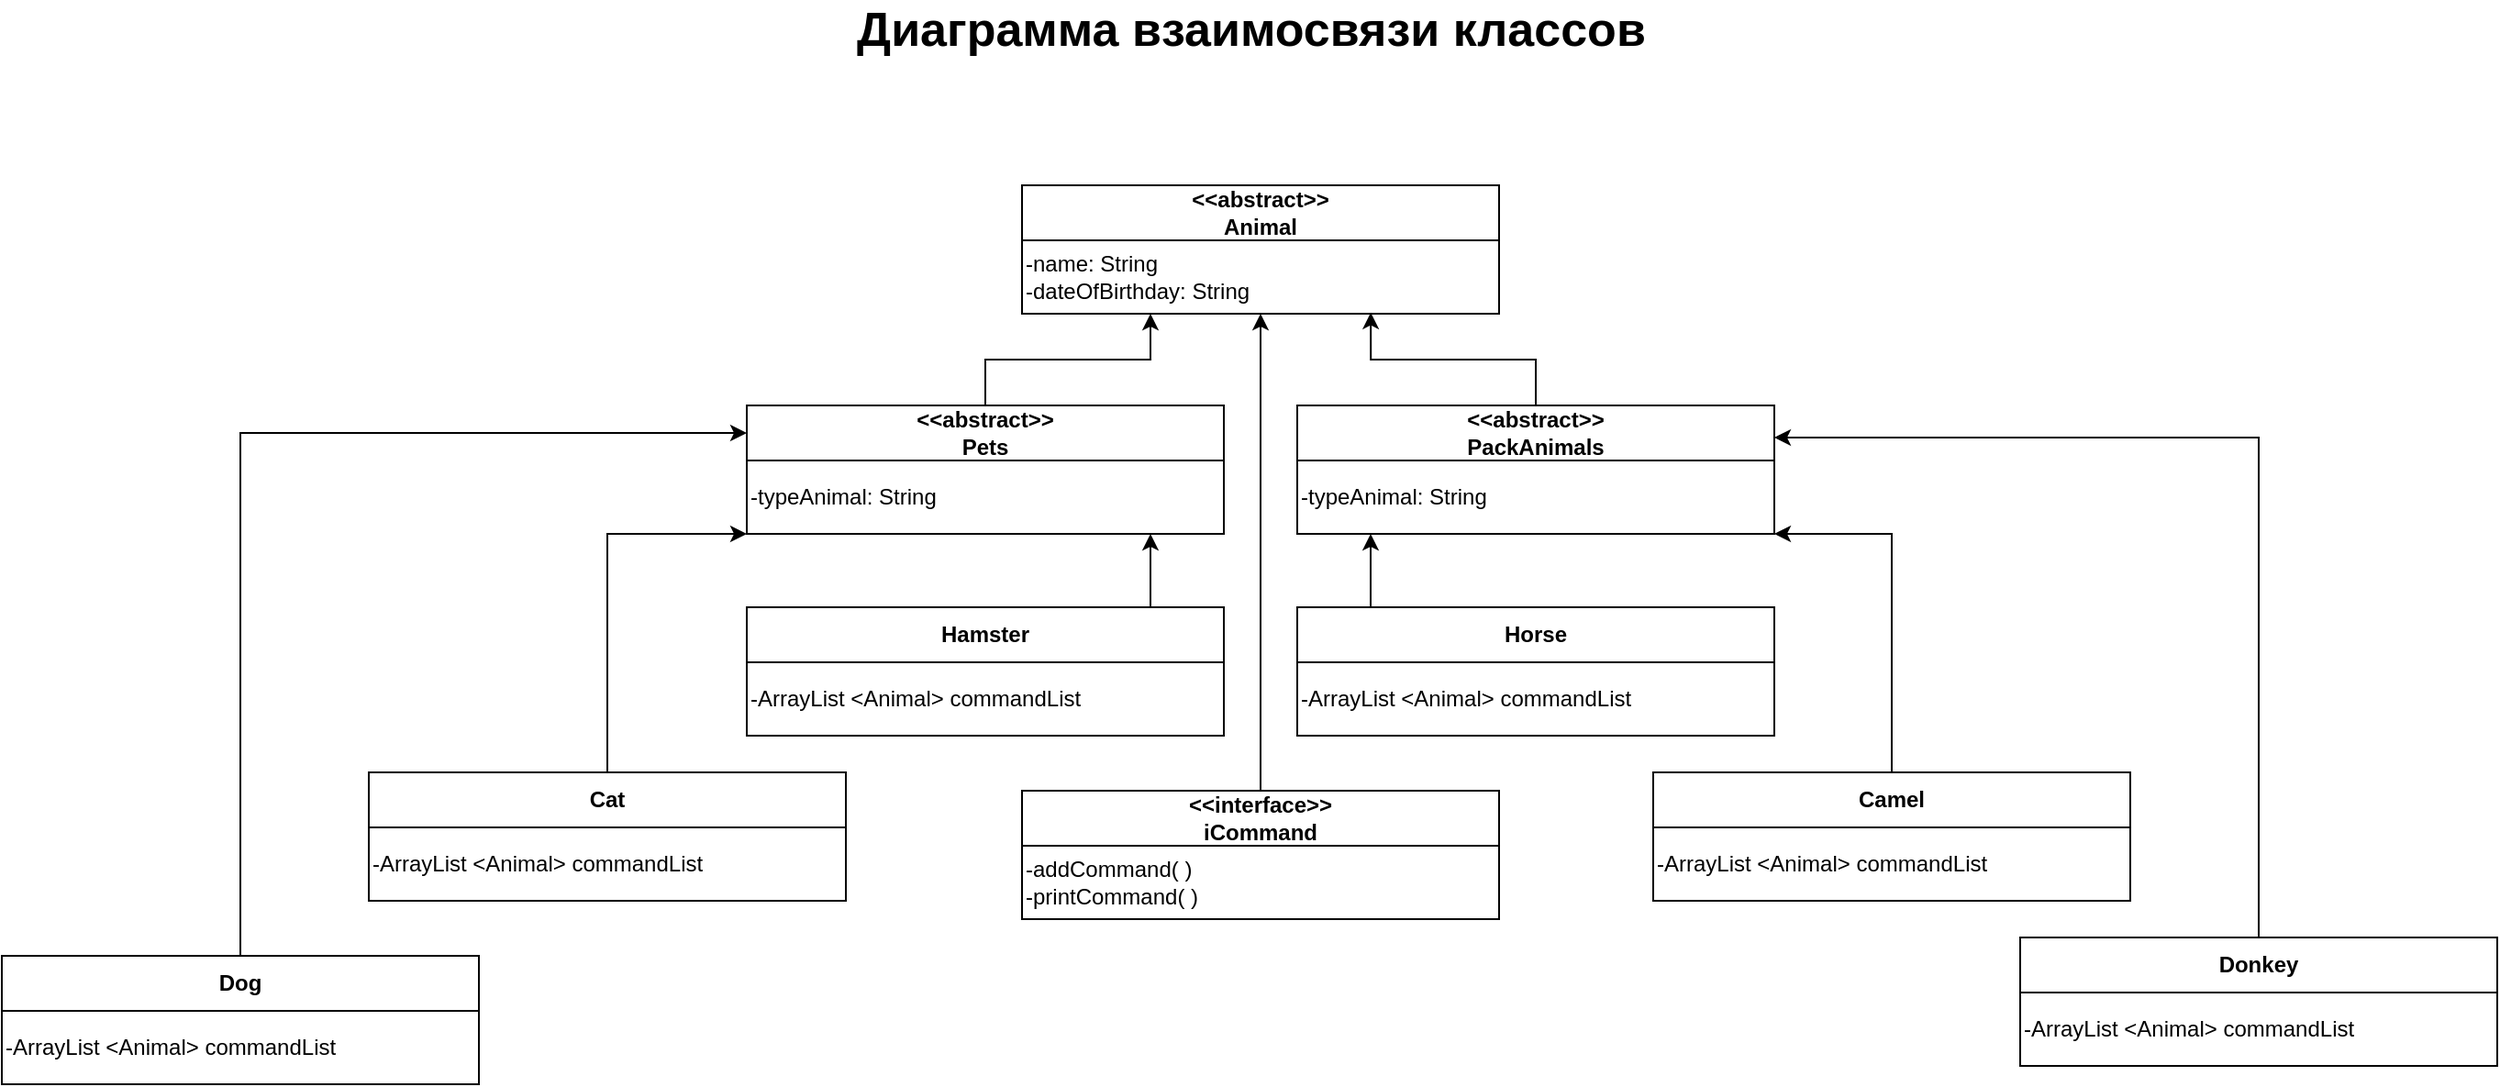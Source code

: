 <mxfile version="22.1.15" type="device">
  <diagram name="Страница — 1" id="sUkKgL4VfSJfOsGoWaHb">
    <mxGraphModel dx="3625" dy="1119" grid="1" gridSize="10" guides="1" tooltips="1" connect="1" arrows="1" fold="1" page="1" pageScale="1" pageWidth="1654" pageHeight="1169" math="0" shadow="0">
      <root>
        <mxCell id="0" />
        <mxCell id="1" parent="0" />
        <mxCell id="WmRCu12ZmaSvod7fWJUa-1" value="&lt;b&gt;&amp;lt;&amp;lt;abstract&amp;gt;&amp;gt;&lt;br&gt;Animal&lt;/b&gt;" style="rounded=0;whiteSpace=wrap;html=1;" parent="1" vertex="1">
          <mxGeometry x="-944" y="340" width="260" height="30" as="geometry" />
        </mxCell>
        <mxCell id="WmRCu12ZmaSvod7fWJUa-2" value="-name: String&lt;br&gt;-dateOfBirthday: String" style="rounded=0;whiteSpace=wrap;html=1;align=left;" parent="1" vertex="1">
          <mxGeometry x="-944" y="370" width="260" height="40" as="geometry" />
        </mxCell>
        <mxCell id="-ALxOkntMGu9PManXYDG-13" style="edgeStyle=orthogonalEdgeStyle;rounded=0;orthogonalLoop=1;jettySize=auto;html=1;" edge="1" parent="1" source="WmRCu12ZmaSvod7fWJUa-3" target="WmRCu12ZmaSvod7fWJUa-2">
          <mxGeometry relative="1" as="geometry">
            <Array as="points">
              <mxPoint x="-964" y="435" />
              <mxPoint x="-874" y="435" />
            </Array>
          </mxGeometry>
        </mxCell>
        <mxCell id="WmRCu12ZmaSvod7fWJUa-3" value="&lt;b style=&quot;border-color: var(--border-color);&quot;&gt;&amp;lt;&amp;lt;abstract&amp;gt;&amp;gt;&lt;br&gt;&lt;/b&gt;&lt;b&gt;Pets&lt;/b&gt;" style="rounded=0;whiteSpace=wrap;html=1;" parent="1" vertex="1">
          <mxGeometry x="-1094" y="460" width="260" height="30" as="geometry" />
        </mxCell>
        <mxCell id="WmRCu12ZmaSvod7fWJUa-4" value="-typeAnimal: String" style="rounded=0;whiteSpace=wrap;html=1;align=left;" parent="1" vertex="1">
          <mxGeometry x="-1094" y="490" width="260" height="40" as="geometry" />
        </mxCell>
        <mxCell id="WmRCu12ZmaSvod7fWJUa-7" value="&lt;b style=&quot;border-color: var(--border-color);&quot;&gt;&amp;lt;&amp;lt;abstract&amp;gt;&amp;gt;&lt;br&gt;&lt;/b&gt;&lt;b&gt;PackAnimals&lt;/b&gt;" style="rounded=0;whiteSpace=wrap;html=1;" parent="1" vertex="1">
          <mxGeometry x="-794" y="460" width="260" height="30" as="geometry" />
        </mxCell>
        <mxCell id="WmRCu12ZmaSvod7fWJUa-8" value="-typeAnimal: String" style="rounded=0;whiteSpace=wrap;html=1;align=left;" parent="1" vertex="1">
          <mxGeometry x="-794" y="490" width="260" height="40" as="geometry" />
        </mxCell>
        <mxCell id="wEgk5fu0fGHzyI-i2GOP-1" style="edgeStyle=orthogonalEdgeStyle;rounded=0;orthogonalLoop=1;jettySize=auto;html=1;exitX=0.5;exitY=1;exitDx=0;exitDy=0;" parent="1" source="WmRCu12ZmaSvod7fWJUa-8" target="WmRCu12ZmaSvod7fWJUa-8" edge="1">
          <mxGeometry relative="1" as="geometry" />
        </mxCell>
        <mxCell id="-ALxOkntMGu9PManXYDG-20" style="edgeStyle=orthogonalEdgeStyle;rounded=0;orthogonalLoop=1;jettySize=auto;html=1;entryX=0;entryY=0.5;entryDx=0;entryDy=0;" edge="1" parent="1" source="-ALxOkntMGu9PManXYDG-1" target="WmRCu12ZmaSvod7fWJUa-3">
          <mxGeometry relative="1" as="geometry">
            <Array as="points">
              <mxPoint x="-1370" y="475" />
            </Array>
          </mxGeometry>
        </mxCell>
        <mxCell id="-ALxOkntMGu9PManXYDG-1" value="&lt;b&gt;Dog&lt;/b&gt;" style="rounded=0;whiteSpace=wrap;html=1;" vertex="1" parent="1">
          <mxGeometry x="-1500" y="760" width="260" height="30" as="geometry" />
        </mxCell>
        <mxCell id="-ALxOkntMGu9PManXYDG-2" value="-ArrayList &amp;lt;Animal&amp;gt; commandList" style="rounded=0;whiteSpace=wrap;html=1;align=left;" vertex="1" parent="1">
          <mxGeometry x="-1500" y="790" width="260" height="40" as="geometry" />
        </mxCell>
        <mxCell id="-ALxOkntMGu9PManXYDG-19" style="edgeStyle=orthogonalEdgeStyle;rounded=0;orthogonalLoop=1;jettySize=auto;html=1;entryX=0;entryY=1;entryDx=0;entryDy=0;" edge="1" parent="1" source="-ALxOkntMGu9PManXYDG-3" target="WmRCu12ZmaSvod7fWJUa-4">
          <mxGeometry relative="1" as="geometry">
            <Array as="points">
              <mxPoint x="-1170" y="530" />
            </Array>
          </mxGeometry>
        </mxCell>
        <mxCell id="-ALxOkntMGu9PManXYDG-3" value="&lt;b&gt;Cat&lt;/b&gt;" style="rounded=0;whiteSpace=wrap;html=1;" vertex="1" parent="1">
          <mxGeometry x="-1300" y="660" width="260" height="30" as="geometry" />
        </mxCell>
        <mxCell id="-ALxOkntMGu9PManXYDG-4" value="-ArrayList &amp;lt;Animal&amp;gt; commandList" style="rounded=0;whiteSpace=wrap;html=1;align=left;" vertex="1" parent="1">
          <mxGeometry x="-1300" y="690" width="260" height="40" as="geometry" />
        </mxCell>
        <mxCell id="-ALxOkntMGu9PManXYDG-18" value="" style="edgeStyle=orthogonalEdgeStyle;rounded=0;orthogonalLoop=1;jettySize=auto;html=1;" edge="1" parent="1" source="-ALxOkntMGu9PManXYDG-5" target="WmRCu12ZmaSvod7fWJUa-4">
          <mxGeometry relative="1" as="geometry">
            <Array as="points">
              <mxPoint x="-874" y="560" />
              <mxPoint x="-874" y="560" />
            </Array>
          </mxGeometry>
        </mxCell>
        <mxCell id="-ALxOkntMGu9PManXYDG-5" value="&lt;b&gt;Hamster&lt;/b&gt;" style="rounded=0;whiteSpace=wrap;html=1;" vertex="1" parent="1">
          <mxGeometry x="-1094" y="570" width="260" height="30" as="geometry" />
        </mxCell>
        <mxCell id="-ALxOkntMGu9PManXYDG-6" value="-ArrayList &amp;lt;Animal&amp;gt; commandList" style="rounded=0;whiteSpace=wrap;html=1;align=left;" vertex="1" parent="1">
          <mxGeometry x="-1094" y="600" width="260" height="40" as="geometry" />
        </mxCell>
        <mxCell id="-ALxOkntMGu9PManXYDG-15" style="edgeStyle=orthogonalEdgeStyle;rounded=0;orthogonalLoop=1;jettySize=auto;html=1;" edge="1" parent="1" source="-ALxOkntMGu9PManXYDG-7">
          <mxGeometry relative="1" as="geometry">
            <mxPoint x="-754" y="530" as="targetPoint" />
            <Array as="points">
              <mxPoint x="-754" y="530" />
            </Array>
          </mxGeometry>
        </mxCell>
        <mxCell id="-ALxOkntMGu9PManXYDG-7" value="&lt;b&gt;Horse&lt;/b&gt;" style="rounded=0;whiteSpace=wrap;html=1;" vertex="1" parent="1">
          <mxGeometry x="-794" y="570" width="260" height="30" as="geometry" />
        </mxCell>
        <mxCell id="-ALxOkntMGu9PManXYDG-8" value="-ArrayList &amp;lt;Animal&amp;gt; commandList" style="rounded=0;whiteSpace=wrap;html=1;align=left;" vertex="1" parent="1">
          <mxGeometry x="-794" y="600" width="260" height="40" as="geometry" />
        </mxCell>
        <mxCell id="-ALxOkntMGu9PManXYDG-16" style="edgeStyle=orthogonalEdgeStyle;rounded=0;orthogonalLoop=1;jettySize=auto;html=1;entryX=1;entryY=1;entryDx=0;entryDy=0;" edge="1" parent="1" source="-ALxOkntMGu9PManXYDG-9" target="WmRCu12ZmaSvod7fWJUa-8">
          <mxGeometry relative="1" as="geometry">
            <Array as="points">
              <mxPoint x="-470" y="530" />
            </Array>
          </mxGeometry>
        </mxCell>
        <mxCell id="-ALxOkntMGu9PManXYDG-9" value="&lt;b&gt;Camel&lt;/b&gt;" style="rounded=0;whiteSpace=wrap;html=1;" vertex="1" parent="1">
          <mxGeometry x="-600" y="660" width="260" height="30" as="geometry" />
        </mxCell>
        <mxCell id="-ALxOkntMGu9PManXYDG-10" value="-ArrayList &amp;lt;Animal&amp;gt; commandList" style="rounded=0;whiteSpace=wrap;html=1;align=left;" vertex="1" parent="1">
          <mxGeometry x="-600" y="690" width="260" height="40" as="geometry" />
        </mxCell>
        <mxCell id="-ALxOkntMGu9PManXYDG-17" style="edgeStyle=orthogonalEdgeStyle;rounded=0;orthogonalLoop=1;jettySize=auto;html=1;entryX=1;entryY=0.75;entryDx=0;entryDy=0;exitX=0.5;exitY=0;exitDx=0;exitDy=0;" edge="1" parent="1" source="-ALxOkntMGu9PManXYDG-11">
          <mxGeometry relative="1" as="geometry">
            <mxPoint x="-140.0" y="760" as="sourcePoint" />
            <mxPoint x="-534" y="477.5" as="targetPoint" />
            <Array as="points">
              <mxPoint x="-270" y="750" />
              <mxPoint x="-270" y="478" />
            </Array>
          </mxGeometry>
        </mxCell>
        <mxCell id="-ALxOkntMGu9PManXYDG-11" value="&lt;b&gt;Donkey&lt;/b&gt;" style="rounded=0;whiteSpace=wrap;html=1;" vertex="1" parent="1">
          <mxGeometry x="-400" y="750" width="260" height="30" as="geometry" />
        </mxCell>
        <mxCell id="-ALxOkntMGu9PManXYDG-12" value="-ArrayList &amp;lt;Animal&amp;gt; commandList" style="rounded=0;whiteSpace=wrap;html=1;align=left;" vertex="1" parent="1">
          <mxGeometry x="-400" y="780" width="260" height="40" as="geometry" />
        </mxCell>
        <mxCell id="-ALxOkntMGu9PManXYDG-14" style="edgeStyle=orthogonalEdgeStyle;rounded=0;orthogonalLoop=1;jettySize=auto;html=1;entryX=0.731;entryY=0.984;entryDx=0;entryDy=0;entryPerimeter=0;" edge="1" parent="1" source="WmRCu12ZmaSvod7fWJUa-7" target="WmRCu12ZmaSvod7fWJUa-2">
          <mxGeometry relative="1" as="geometry" />
        </mxCell>
        <mxCell id="-ALxOkntMGu9PManXYDG-24" value="" style="edgeStyle=orthogonalEdgeStyle;rounded=0;orthogonalLoop=1;jettySize=auto;html=1;entryX=0.5;entryY=1;entryDx=0;entryDy=0;" edge="1" parent="1" source="-ALxOkntMGu9PManXYDG-21" target="WmRCu12ZmaSvod7fWJUa-2">
          <mxGeometry relative="1" as="geometry" />
        </mxCell>
        <mxCell id="-ALxOkntMGu9PManXYDG-21" value="&lt;b&gt;&amp;lt;&amp;lt;interface&amp;gt;&amp;gt;&lt;br&gt;iCommand&lt;/b&gt;" style="rounded=0;whiteSpace=wrap;html=1;" vertex="1" parent="1">
          <mxGeometry x="-944" y="670" width="260" height="30" as="geometry" />
        </mxCell>
        <mxCell id="-ALxOkntMGu9PManXYDG-22" value="-addCommand( )&lt;br&gt;-printCommand( )" style="rounded=0;whiteSpace=wrap;html=1;align=left;" vertex="1" parent="1">
          <mxGeometry x="-944" y="700" width="260" height="40" as="geometry" />
        </mxCell>
        <mxCell id="-ALxOkntMGu9PManXYDG-27" value="&lt;font style=&quot;font-size: 26px;&quot;&gt;&lt;b&gt;Диаграмма взаимосвязи классов&lt;/b&gt;&lt;/font&gt;" style="text;html=1;strokeColor=none;fillColor=none;align=center;verticalAlign=middle;whiteSpace=wrap;rounded=0;" vertex="1" parent="1">
          <mxGeometry x="-1104" y="240" width="570" height="30" as="geometry" />
        </mxCell>
      </root>
    </mxGraphModel>
  </diagram>
</mxfile>
